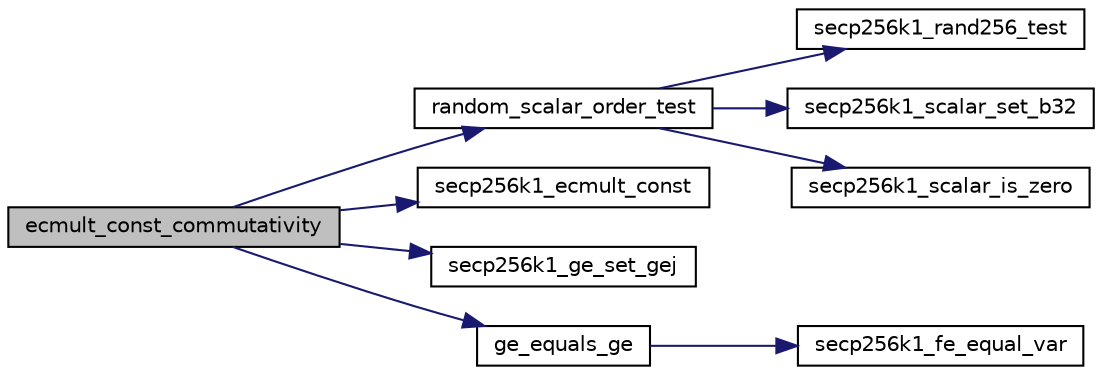 digraph "ecmult_const_commutativity"
{
  edge [fontname="Helvetica",fontsize="10",labelfontname="Helvetica",labelfontsize="10"];
  node [fontname="Helvetica",fontsize="10",shape=record];
  rankdir="LR";
  Node80 [label="ecmult_const_commutativity",height=0.2,width=0.4,color="black", fillcolor="grey75", style="filled", fontcolor="black"];
  Node80 -> Node81 [color="midnightblue",fontsize="10",style="solid",fontname="Helvetica"];
  Node81 [label="random_scalar_order_test",height=0.2,width=0.4,color="black", fillcolor="white", style="filled",URL="$d5/d7f/tests_8c.html#a51e09e6745e0afdb0d596ee0f4b3c3f7"];
  Node81 -> Node82 [color="midnightblue",fontsize="10",style="solid",fontname="Helvetica"];
  Node82 [label="secp256k1_rand256_test",height=0.2,width=0.4,color="black", fillcolor="white", style="filled",URL="$dd/d0b/testrand_8h.html#ac7dd7cc19d5d0ae9b50791656b57af7b",tooltip="Generate a pseudorandom 32-byte array with long sequences of zero and one bits. "];
  Node81 -> Node83 [color="midnightblue",fontsize="10",style="solid",fontname="Helvetica"];
  Node83 [label="secp256k1_scalar_set_b32",height=0.2,width=0.4,color="black", fillcolor="white", style="filled",URL="$db/d94/scalar_8h.html#a25cc2d45ae1d1765d07c3313cdf46fa0",tooltip="Set a scalar from a big endian byte array. "];
  Node81 -> Node84 [color="midnightblue",fontsize="10",style="solid",fontname="Helvetica"];
  Node84 [label="secp256k1_scalar_is_zero",height=0.2,width=0.4,color="black", fillcolor="white", style="filled",URL="$db/d94/scalar_8h.html#a3f0ac84fe49a1c1f51212582a2c149d4",tooltip="Check whether a scalar equals zero. "];
  Node80 -> Node85 [color="midnightblue",fontsize="10",style="solid",fontname="Helvetica"];
  Node85 [label="secp256k1_ecmult_const",height=0.2,width=0.4,color="black", fillcolor="white", style="filled",URL="$de/d26/ecmult__const_8h.html#a91d964b6d73b3bc6dbb913b4b2307288"];
  Node80 -> Node86 [color="midnightblue",fontsize="10",style="solid",fontname="Helvetica"];
  Node86 [label="secp256k1_ge_set_gej",height=0.2,width=0.4,color="black", fillcolor="white", style="filled",URL="$d9/dd1/group_8h.html#aa511eebf8cd7419763f06555ed4fb62d",tooltip="Set a group element equal to another which is given in jacobian coordinates. "];
  Node80 -> Node87 [color="midnightblue",fontsize="10",style="solid",fontname="Helvetica"];
  Node87 [label="ge_equals_ge",height=0.2,width=0.4,color="black", fillcolor="white", style="filled",URL="$d5/d7f/tests_8c.html#a6e3e2f3948ab2013a46f0a356f1057ae"];
  Node87 -> Node88 [color="midnightblue",fontsize="10",style="solid",fontname="Helvetica"];
  Node88 [label="secp256k1_fe_equal_var",height=0.2,width=0.4,color="black", fillcolor="white", style="filled",URL="$d5/d5a/field_8h.html#a16ab4d0dd8bcb5da1b888288063014f3",tooltip="Compare two field elements. "];
}
